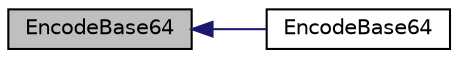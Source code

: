 digraph "EncodeBase64"
{
  edge [fontname="Helvetica",fontsize="10",labelfontname="Helvetica",labelfontsize="10"];
  node [fontname="Helvetica",fontsize="10",shape=record];
  rankdir="LR";
  Node28 [label="EncodeBase64",height=0.2,width=0.4,color="black", fillcolor="grey75", style="filled", fontcolor="black"];
  Node28 -> Node29 [dir="back",color="midnightblue",fontsize="10",style="solid",fontname="Helvetica"];
  Node29 [label="EncodeBase64",height=0.2,width=0.4,color="black", fillcolor="white", style="filled",URL="$da/dd6/utilstrencodings_8cpp.html#a01c144e3a6e8de1ea8481bd7c69fef07"];
}
